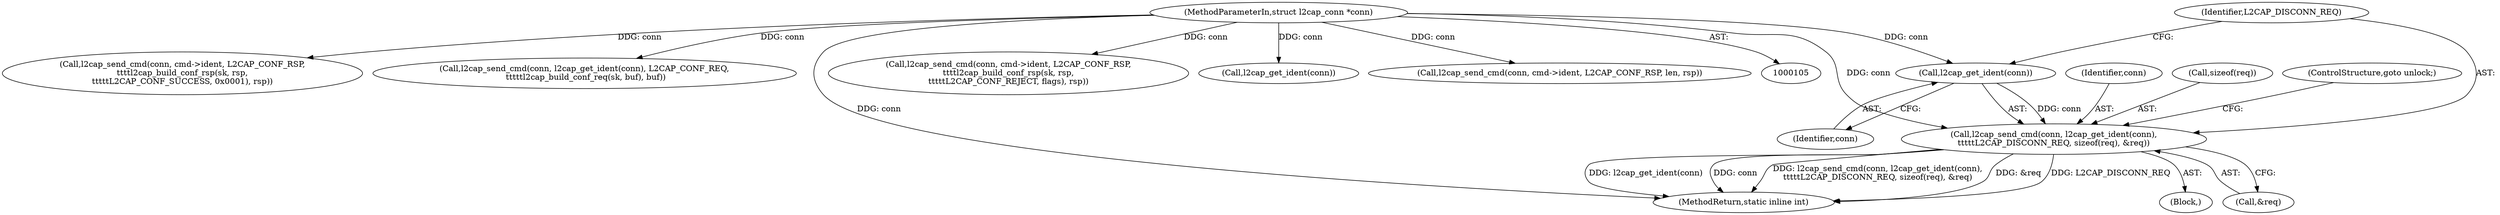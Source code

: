 digraph "0_linux_f2fcfcd670257236ebf2088bbdf26f6a8ef459fe_0@pointer" {
"1000262" [label="(Call,l2cap_get_ident(conn))"];
"1000106" [label="(MethodParameterIn,struct l2cap_conn *conn)"];
"1000260" [label="(Call,l2cap_send_cmd(conn, l2cap_get_ident(conn),\n\t\t\t\t\tL2CAP_DISCONN_REQ, sizeof(req), &req))"];
"1000218" [label="(Call,l2cap_send_cmd(conn, cmd->ident, L2CAP_CONF_RSP,\n\t\t\t\tl2cap_build_conf_rsp(sk, rsp,\n\t\t\t\t\tL2CAP_CONF_SUCCESS, 0x0001), rsp))"];
"1000264" [label="(Identifier,L2CAP_DISCONN_REQ)"];
"1000324" [label="(Call,l2cap_send_cmd(conn, l2cap_get_ident(conn), L2CAP_CONF_REQ,\n \t\t\t\t\tl2cap_build_conf_req(sk, buf), buf))"];
"1000262" [label="(Call,l2cap_get_ident(conn))"];
"1000261" [label="(Identifier,conn)"];
"1000343" [label="(MethodReturn,static inline int)"];
"1000180" [label="(Call,l2cap_send_cmd(conn, cmd->ident, L2CAP_CONF_RSP,\n\t\t\t\tl2cap_build_conf_rsp(sk, rsp,\n\t\t\t\t\tL2CAP_CONF_REJECT, flags), rsp))"];
"1000265" [label="(Call,sizeof(req))"];
"1000263" [label="(Identifier,conn)"];
"1000326" [label="(Call,l2cap_get_ident(conn))"];
"1000270" [label="(Call,l2cap_send_cmd(conn, cmd->ident, L2CAP_CONF_RSP, len, rsp))"];
"1000269" [label="(ControlStructure,goto unlock;)"];
"1000240" [label="(Block,)"];
"1000106" [label="(MethodParameterIn,struct l2cap_conn *conn)"];
"1000267" [label="(Call,&req)"];
"1000260" [label="(Call,l2cap_send_cmd(conn, l2cap_get_ident(conn),\n\t\t\t\t\tL2CAP_DISCONN_REQ, sizeof(req), &req))"];
"1000262" -> "1000260"  [label="AST: "];
"1000262" -> "1000263"  [label="CFG: "];
"1000263" -> "1000262"  [label="AST: "];
"1000264" -> "1000262"  [label="CFG: "];
"1000262" -> "1000260"  [label="DDG: conn"];
"1000106" -> "1000262"  [label="DDG: conn"];
"1000106" -> "1000105"  [label="AST: "];
"1000106" -> "1000343"  [label="DDG: conn"];
"1000106" -> "1000180"  [label="DDG: conn"];
"1000106" -> "1000218"  [label="DDG: conn"];
"1000106" -> "1000260"  [label="DDG: conn"];
"1000106" -> "1000270"  [label="DDG: conn"];
"1000106" -> "1000324"  [label="DDG: conn"];
"1000106" -> "1000326"  [label="DDG: conn"];
"1000260" -> "1000240"  [label="AST: "];
"1000260" -> "1000267"  [label="CFG: "];
"1000261" -> "1000260"  [label="AST: "];
"1000264" -> "1000260"  [label="AST: "];
"1000265" -> "1000260"  [label="AST: "];
"1000267" -> "1000260"  [label="AST: "];
"1000269" -> "1000260"  [label="CFG: "];
"1000260" -> "1000343"  [label="DDG: l2cap_send_cmd(conn, l2cap_get_ident(conn),\n\t\t\t\t\tL2CAP_DISCONN_REQ, sizeof(req), &req)"];
"1000260" -> "1000343"  [label="DDG: &req"];
"1000260" -> "1000343"  [label="DDG: L2CAP_DISCONN_REQ"];
"1000260" -> "1000343"  [label="DDG: l2cap_get_ident(conn)"];
"1000260" -> "1000343"  [label="DDG: conn"];
}
